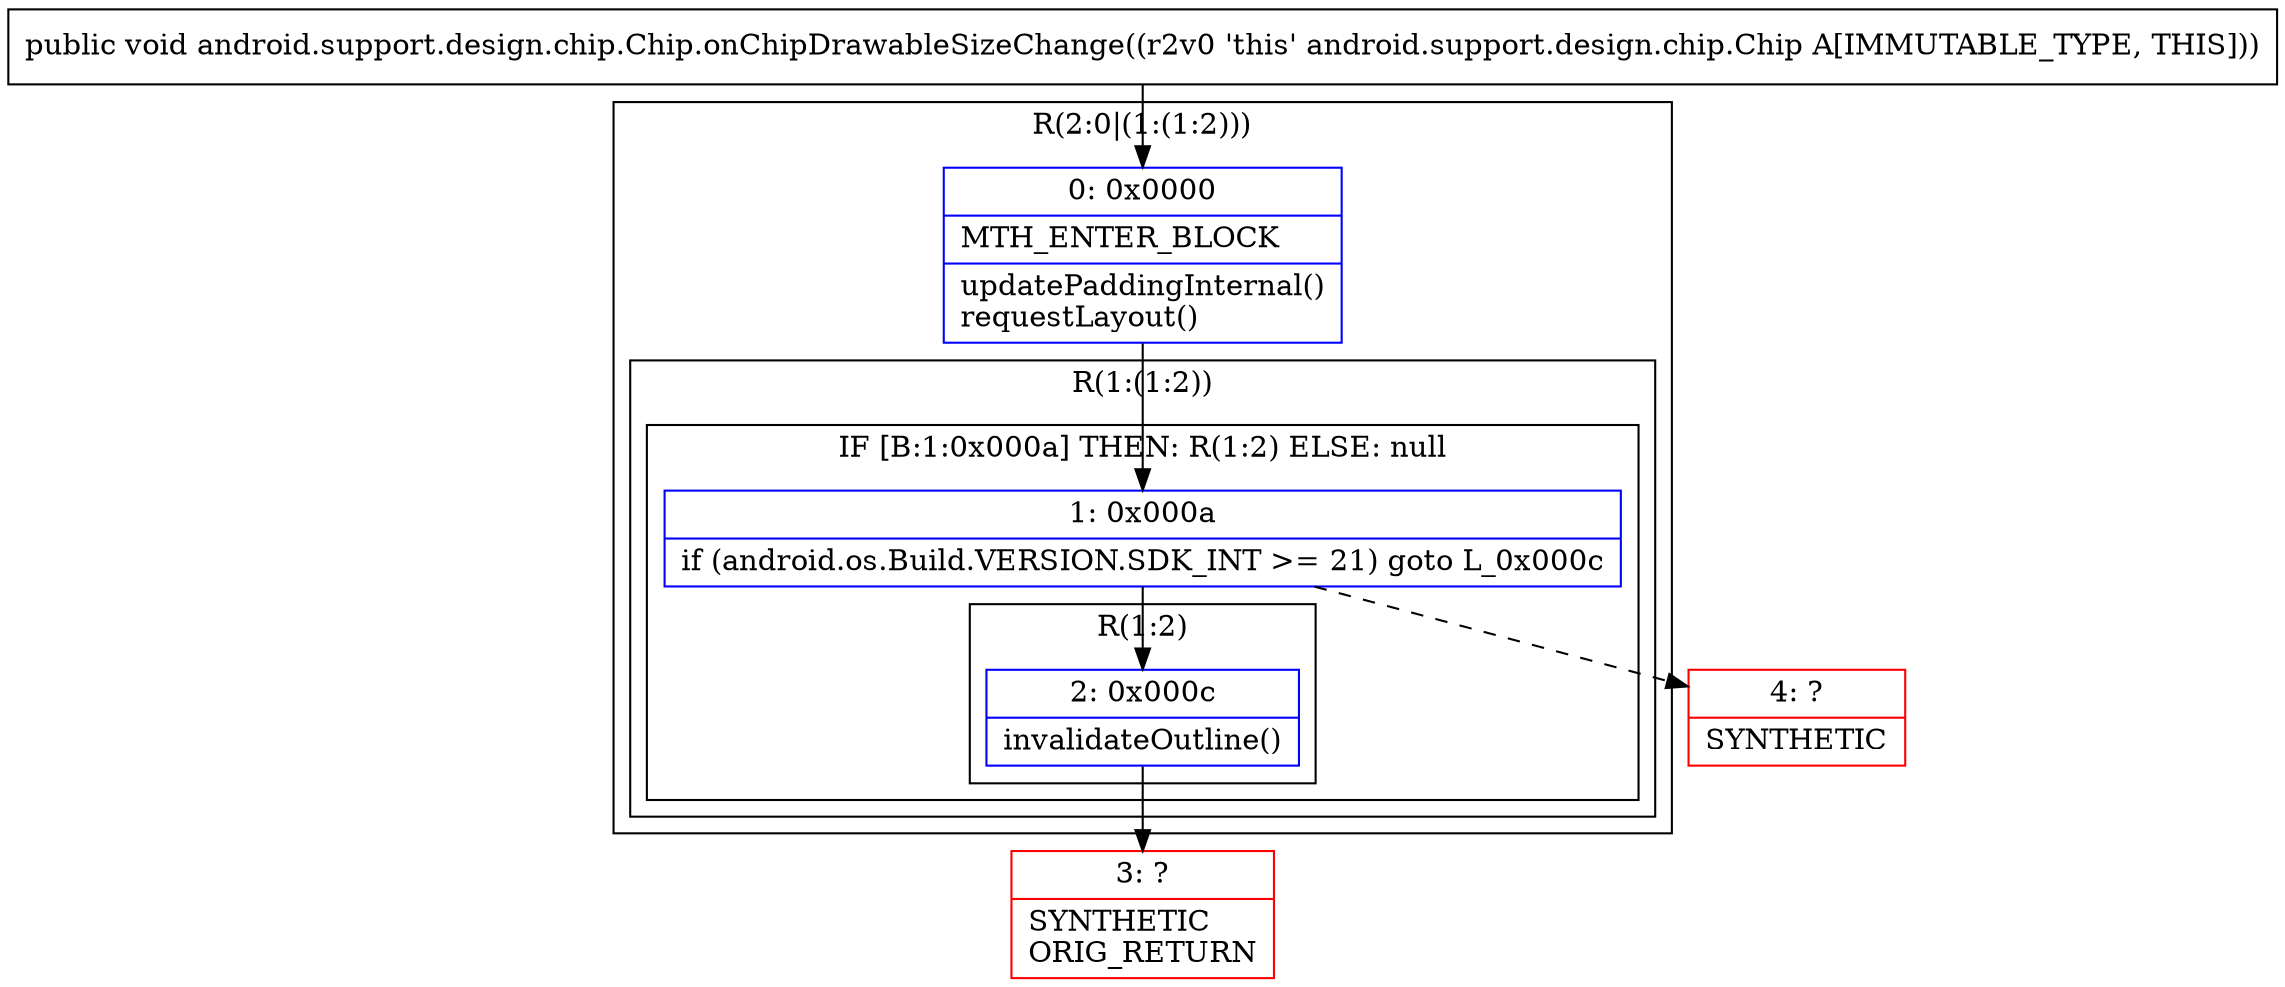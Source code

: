 digraph "CFG forandroid.support.design.chip.Chip.onChipDrawableSizeChange()V" {
subgraph cluster_Region_1135943710 {
label = "R(2:0|(1:(1:2)))";
node [shape=record,color=blue];
Node_0 [shape=record,label="{0\:\ 0x0000|MTH_ENTER_BLOCK\l|updatePaddingInternal()\lrequestLayout()\l}"];
subgraph cluster_Region_662282943 {
label = "R(1:(1:2))";
node [shape=record,color=blue];
subgraph cluster_IfRegion_1687001298 {
label = "IF [B:1:0x000a] THEN: R(1:2) ELSE: null";
node [shape=record,color=blue];
Node_1 [shape=record,label="{1\:\ 0x000a|if (android.os.Build.VERSION.SDK_INT \>= 21) goto L_0x000c\l}"];
subgraph cluster_Region_865867496 {
label = "R(1:2)";
node [shape=record,color=blue];
Node_2 [shape=record,label="{2\:\ 0x000c|invalidateOutline()\l}"];
}
}
}
}
Node_3 [shape=record,color=red,label="{3\:\ ?|SYNTHETIC\lORIG_RETURN\l}"];
Node_4 [shape=record,color=red,label="{4\:\ ?|SYNTHETIC\l}"];
MethodNode[shape=record,label="{public void android.support.design.chip.Chip.onChipDrawableSizeChange((r2v0 'this' android.support.design.chip.Chip A[IMMUTABLE_TYPE, THIS])) }"];
MethodNode -> Node_0;
Node_0 -> Node_1;
Node_1 -> Node_2;
Node_1 -> Node_4[style=dashed];
Node_2 -> Node_3;
}

